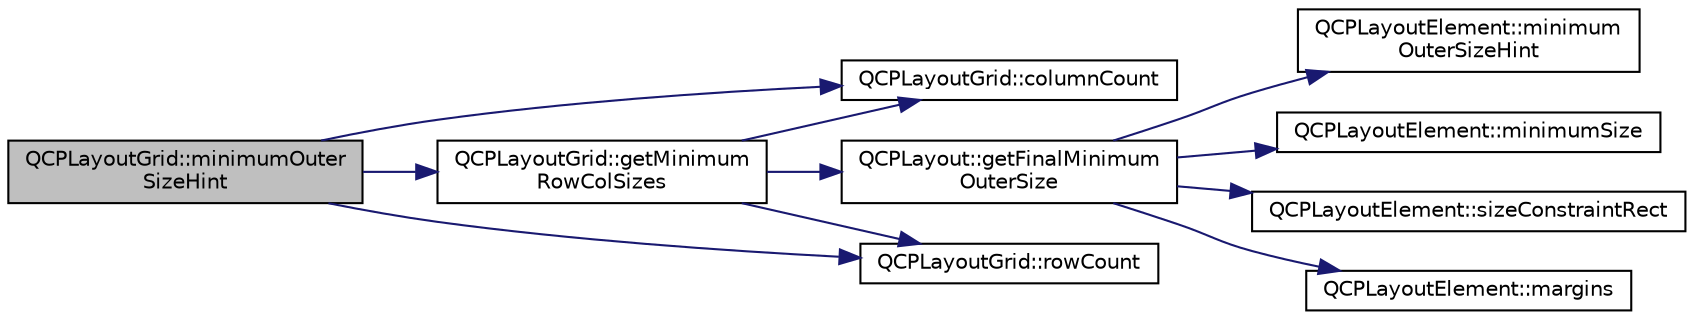 digraph "QCPLayoutGrid::minimumOuterSizeHint"
{
  edge [fontname="Helvetica",fontsize="10",labelfontname="Helvetica",labelfontsize="10"];
  node [fontname="Helvetica",fontsize="10",shape=record];
  rankdir="LR";
  Node209 [label="QCPLayoutGrid::minimumOuter\lSizeHint",height=0.2,width=0.4,color="black", fillcolor="grey75", style="filled", fontcolor="black"];
  Node209 -> Node210 [color="midnightblue",fontsize="10",style="solid",fontname="Helvetica"];
  Node210 [label="QCPLayoutGrid::getMinimum\lRowColSizes",height=0.2,width=0.4,color="black", fillcolor="white", style="filled",URL="$class_q_c_p_layout_grid.html#a4b9a251919936f127a63fc1b9911cd4e"];
  Node210 -> Node211 [color="midnightblue",fontsize="10",style="solid",fontname="Helvetica"];
  Node211 [label="QCPLayoutGrid::columnCount",height=0.2,width=0.4,color="black", fillcolor="white", style="filled",URL="$class_q_c_p_layout_grid.html#a1a2962cbf45011405b64b913afa8e7a2"];
  Node210 -> Node212 [color="midnightblue",fontsize="10",style="solid",fontname="Helvetica"];
  Node212 [label="QCPLayoutGrid::rowCount",height=0.2,width=0.4,color="black", fillcolor="white", style="filled",URL="$class_q_c_p_layout_grid.html#a19c66fd76cbce58a8e94f33797e0c0aa"];
  Node210 -> Node213 [color="midnightblue",fontsize="10",style="solid",fontname="Helvetica"];
  Node213 [label="QCPLayout::getFinalMinimum\lOuterSize",height=0.2,width=0.4,color="black", fillcolor="white", style="filled",URL="$class_q_c_p_layout.html#a864fddc84721f186663faf3683f1fa70"];
  Node213 -> Node214 [color="midnightblue",fontsize="10",style="solid",fontname="Helvetica"];
  Node214 [label="QCPLayoutElement::minimum\lOuterSizeHint",height=0.2,width=0.4,color="black", fillcolor="white", style="filled",URL="$class_q_c_p_layout_element.html#a46789036c4fcb190fa374f91321d7c09"];
  Node213 -> Node215 [color="midnightblue",fontsize="10",style="solid",fontname="Helvetica"];
  Node215 [label="QCPLayoutElement::minimumSize",height=0.2,width=0.4,color="black", fillcolor="white", style="filled",URL="$class_q_c_p_layout_element.html#a60d4295468a2b57fe91f6f68e20c3993"];
  Node213 -> Node216 [color="midnightblue",fontsize="10",style="solid",fontname="Helvetica"];
  Node216 [label="QCPLayoutElement::sizeConstraintRect",height=0.2,width=0.4,color="black", fillcolor="white", style="filled",URL="$class_q_c_p_layout_element.html#a66136f121ee3e1c933b748761203cab4"];
  Node213 -> Node217 [color="midnightblue",fontsize="10",style="solid",fontname="Helvetica"];
  Node217 [label="QCPLayoutElement::margins",height=0.2,width=0.4,color="black", fillcolor="white", style="filled",URL="$class_q_c_p_layout_element.html#af4ac9450aa2d60863bf3a8ea0c940c9d"];
  Node209 -> Node211 [color="midnightblue",fontsize="10",style="solid",fontname="Helvetica"];
  Node209 -> Node212 [color="midnightblue",fontsize="10",style="solid",fontname="Helvetica"];
}
